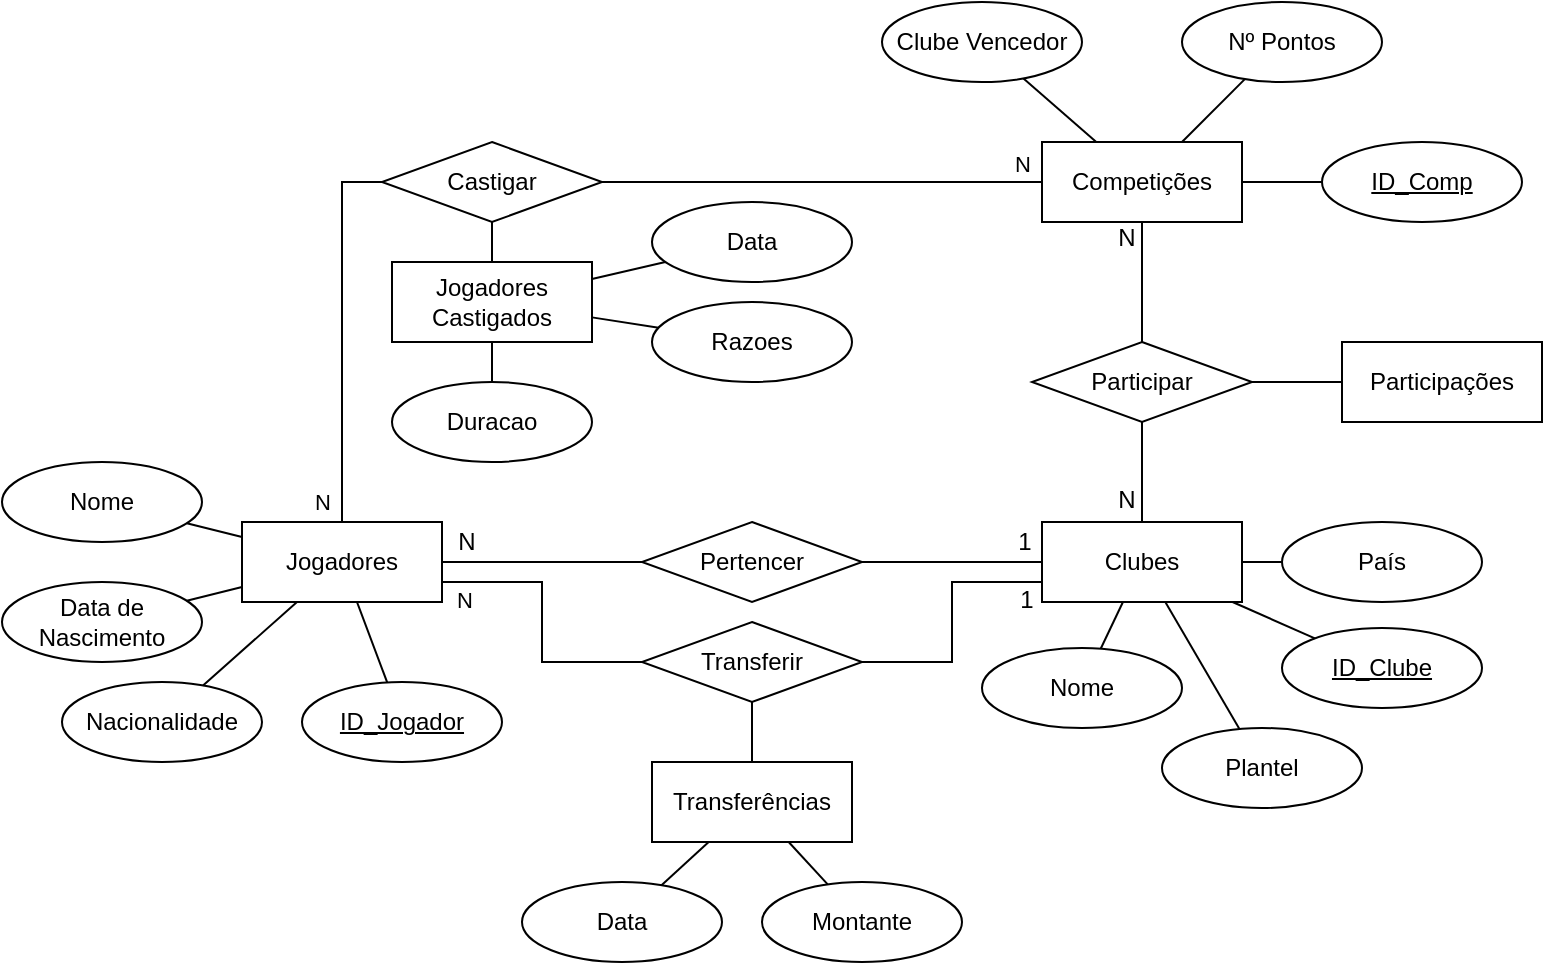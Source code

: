 <mxfile version="22.0.8" type="device">
  <diagram name="Página-1" id="7cqfdAetdacwU9-kaqMW">
    <mxGraphModel dx="863" dy="433" grid="1" gridSize="10" guides="1" tooltips="1" connect="1" arrows="1" fold="1" page="1" pageScale="1" pageWidth="1169" pageHeight="1654" math="0" shadow="0">
      <root>
        <mxCell id="0" />
        <mxCell id="1" parent="0" />
        <mxCell id="JekrtJ48zwwXgrh_yV4L-1" value="Jogadores" style="whiteSpace=wrap;html=1;align=center;" parent="1" vertex="1">
          <mxGeometry x="320" y="847" width="100" height="40" as="geometry" />
        </mxCell>
        <mxCell id="JekrtJ48zwwXgrh_yV4L-2" value="ID_Jogador" style="ellipse;whiteSpace=wrap;html=1;align=center;fontStyle=4;" parent="1" vertex="1">
          <mxGeometry x="350" y="927" width="100" height="40" as="geometry" />
        </mxCell>
        <mxCell id="JekrtJ48zwwXgrh_yV4L-3" value="Nome" style="ellipse;whiteSpace=wrap;html=1;align=center;" parent="1" vertex="1">
          <mxGeometry x="200" y="817" width="100" height="40" as="geometry" />
        </mxCell>
        <mxCell id="JekrtJ48zwwXgrh_yV4L-4" value="Data de Nascimento" style="ellipse;whiteSpace=wrap;html=1;align=center;" parent="1" vertex="1">
          <mxGeometry x="200" y="877" width="100" height="40" as="geometry" />
        </mxCell>
        <mxCell id="JekrtJ48zwwXgrh_yV4L-5" value="Nacionalidade" style="ellipse;whiteSpace=wrap;html=1;align=center;" parent="1" vertex="1">
          <mxGeometry x="230" y="927" width="100" height="40" as="geometry" />
        </mxCell>
        <mxCell id="JekrtJ48zwwXgrh_yV4L-6" value="" style="endArrow=none;html=1;rounded=0;" parent="1" source="JekrtJ48zwwXgrh_yV4L-1" target="JekrtJ48zwwXgrh_yV4L-5" edge="1">
          <mxGeometry relative="1" as="geometry">
            <mxPoint x="400" y="1067" as="sourcePoint" />
            <mxPoint x="560" y="1067" as="targetPoint" />
          </mxGeometry>
        </mxCell>
        <mxCell id="JekrtJ48zwwXgrh_yV4L-7" value="" style="endArrow=none;html=1;rounded=0;" parent="1" source="JekrtJ48zwwXgrh_yV4L-1" target="JekrtJ48zwwXgrh_yV4L-4" edge="1">
          <mxGeometry relative="1" as="geometry">
            <mxPoint x="280" y="1037" as="sourcePoint" />
            <mxPoint x="440" y="1037" as="targetPoint" />
          </mxGeometry>
        </mxCell>
        <mxCell id="JekrtJ48zwwXgrh_yV4L-8" value="" style="endArrow=none;html=1;rounded=0;" parent="1" source="JekrtJ48zwwXgrh_yV4L-1" target="JekrtJ48zwwXgrh_yV4L-3" edge="1">
          <mxGeometry relative="1" as="geometry">
            <mxPoint x="210" y="1027" as="sourcePoint" />
            <mxPoint x="370" y="1027" as="targetPoint" />
          </mxGeometry>
        </mxCell>
        <mxCell id="JekrtJ48zwwXgrh_yV4L-9" value="" style="endArrow=none;html=1;rounded=0;" parent="1" source="JekrtJ48zwwXgrh_yV4L-1" target="JekrtJ48zwwXgrh_yV4L-2" edge="1">
          <mxGeometry relative="1" as="geometry">
            <mxPoint x="290" y="1057" as="sourcePoint" />
            <mxPoint x="450" y="1057" as="targetPoint" />
          </mxGeometry>
        </mxCell>
        <mxCell id="JekrtJ48zwwXgrh_yV4L-11" value="Clubes" style="whiteSpace=wrap;html=1;align=center;" parent="1" vertex="1">
          <mxGeometry x="720" y="847" width="100" height="40" as="geometry" />
        </mxCell>
        <mxCell id="JekrtJ48zwwXgrh_yV4L-12" value="Nome" style="ellipse;whiteSpace=wrap;html=1;align=center;" parent="1" vertex="1">
          <mxGeometry x="690" y="910" width="100" height="40" as="geometry" />
        </mxCell>
        <mxCell id="JekrtJ48zwwXgrh_yV4L-13" value="" style="endArrow=none;html=1;rounded=0;" parent="1" source="JekrtJ48zwwXgrh_yV4L-11" target="JekrtJ48zwwXgrh_yV4L-12" edge="1">
          <mxGeometry relative="1" as="geometry">
            <mxPoint x="580" y="1027" as="sourcePoint" />
            <mxPoint x="740" y="1027" as="targetPoint" />
          </mxGeometry>
        </mxCell>
        <mxCell id="JekrtJ48zwwXgrh_yV4L-14" value="País" style="ellipse;whiteSpace=wrap;html=1;align=center;" parent="1" vertex="1">
          <mxGeometry x="840" y="847" width="100" height="40" as="geometry" />
        </mxCell>
        <mxCell id="JekrtJ48zwwXgrh_yV4L-15" value="" style="endArrow=none;html=1;rounded=0;" parent="1" source="JekrtJ48zwwXgrh_yV4L-11" target="JekrtJ48zwwXgrh_yV4L-14" edge="1">
          <mxGeometry relative="1" as="geometry">
            <mxPoint x="880" y="917" as="sourcePoint" />
            <mxPoint x="1040" y="917" as="targetPoint" />
          </mxGeometry>
        </mxCell>
        <mxCell id="JekrtJ48zwwXgrh_yV4L-19" style="edgeStyle=orthogonalEdgeStyle;rounded=0;orthogonalLoop=1;jettySize=auto;html=1;exitX=1;exitY=0.5;exitDx=0;exitDy=0;endArrow=none;endFill=0;" parent="1" source="JekrtJ48zwwXgrh_yV4L-17" target="JekrtJ48zwwXgrh_yV4L-11" edge="1">
          <mxGeometry relative="1" as="geometry" />
        </mxCell>
        <mxCell id="JekrtJ48zwwXgrh_yV4L-22" value="1" style="edgeLabel;html=1;align=center;verticalAlign=middle;resizable=0;points=[];fontSize=12;" parent="JekrtJ48zwwXgrh_yV4L-19" vertex="1" connectable="0">
          <mxGeometry x="0.803" y="2" relative="1" as="geometry">
            <mxPoint y="-8" as="offset" />
          </mxGeometry>
        </mxCell>
        <mxCell id="JekrtJ48zwwXgrh_yV4L-20" style="edgeStyle=orthogonalEdgeStyle;rounded=0;orthogonalLoop=1;jettySize=auto;html=1;exitX=0;exitY=0.5;exitDx=0;exitDy=0;endArrow=none;endFill=0;" parent="1" source="JekrtJ48zwwXgrh_yV4L-17" target="JekrtJ48zwwXgrh_yV4L-1" edge="1">
          <mxGeometry relative="1" as="geometry" />
        </mxCell>
        <mxCell id="JekrtJ48zwwXgrh_yV4L-21" value="N" style="edgeLabel;html=1;align=center;verticalAlign=middle;resizable=0;points=[];fontSize=12;" parent="JekrtJ48zwwXgrh_yV4L-20" vertex="1" connectable="0">
          <mxGeometry x="0.766" y="-1" relative="1" as="geometry">
            <mxPoint y="-9" as="offset" />
          </mxGeometry>
        </mxCell>
        <mxCell id="JekrtJ48zwwXgrh_yV4L-17" value="Pertencer" style="shape=rhombus;perimeter=rhombusPerimeter;whiteSpace=wrap;html=1;align=center;" parent="1" vertex="1">
          <mxGeometry x="520" y="847" width="110" height="40" as="geometry" />
        </mxCell>
        <mxCell id="YnMZ-eFA7nlCKppk3fTO-4" style="edgeStyle=orthogonalEdgeStyle;rounded=0;orthogonalLoop=1;jettySize=auto;html=1;exitX=1;exitY=0.5;exitDx=0;exitDy=0;entryX=0;entryY=0.75;entryDx=0;entryDy=0;endArrow=none;endFill=0;" parent="1" source="YnMZ-eFA7nlCKppk3fTO-3" target="JekrtJ48zwwXgrh_yV4L-11" edge="1">
          <mxGeometry relative="1" as="geometry" />
        </mxCell>
        <mxCell id="YnMZ-eFA7nlCKppk3fTO-7" value="1" style="edgeLabel;html=1;align=center;verticalAlign=middle;resizable=0;points=[];fontSize=12;" parent="YnMZ-eFA7nlCKppk3fTO-4" vertex="1" connectable="0">
          <mxGeometry x="0.884" relative="1" as="geometry">
            <mxPoint x="-1" y="9" as="offset" />
          </mxGeometry>
        </mxCell>
        <mxCell id="YnMZ-eFA7nlCKppk3fTO-5" style="edgeStyle=orthogonalEdgeStyle;rounded=0;orthogonalLoop=1;jettySize=auto;html=1;exitX=0;exitY=0.5;exitDx=0;exitDy=0;entryX=1;entryY=0.75;entryDx=0;entryDy=0;endArrow=none;endFill=0;" parent="1" source="YnMZ-eFA7nlCKppk3fTO-3" target="JekrtJ48zwwXgrh_yV4L-1" edge="1">
          <mxGeometry relative="1" as="geometry" />
        </mxCell>
        <mxCell id="YnMZ-eFA7nlCKppk3fTO-6" value="N" style="edgeLabel;html=1;align=center;verticalAlign=middle;resizable=0;points=[];" parent="YnMZ-eFA7nlCKppk3fTO-5" vertex="1" connectable="0">
          <mxGeometry x="0.806" y="-3" relative="1" as="geometry">
            <mxPoint x="-3" y="12" as="offset" />
          </mxGeometry>
        </mxCell>
        <mxCell id="YnMZ-eFA7nlCKppk3fTO-3" value="Transferir" style="shape=rhombus;perimeter=rhombusPerimeter;whiteSpace=wrap;html=1;align=center;" parent="1" vertex="1">
          <mxGeometry x="520" y="897" width="110" height="40" as="geometry" />
        </mxCell>
        <mxCell id="YnMZ-eFA7nlCKppk3fTO-9" value="Transferências" style="whiteSpace=wrap;html=1;align=center;" parent="1" vertex="1">
          <mxGeometry x="525" y="967" width="100" height="40" as="geometry" />
        </mxCell>
        <mxCell id="YnMZ-eFA7nlCKppk3fTO-10" value="" style="endArrow=none;html=1;rounded=0;exitX=0.5;exitY=1;exitDx=0;exitDy=0;" parent="1" source="YnMZ-eFA7nlCKppk3fTO-3" target="YnMZ-eFA7nlCKppk3fTO-9" edge="1">
          <mxGeometry relative="1" as="geometry">
            <mxPoint x="590" y="977" as="sourcePoint" />
            <mxPoint x="750" y="977" as="targetPoint" />
          </mxGeometry>
        </mxCell>
        <mxCell id="YnMZ-eFA7nlCKppk3fTO-11" value="Data" style="ellipse;whiteSpace=wrap;html=1;align=center;" parent="1" vertex="1">
          <mxGeometry x="460" y="1027" width="100" height="40" as="geometry" />
        </mxCell>
        <mxCell id="YnMZ-eFA7nlCKppk3fTO-12" value="Montante" style="ellipse;whiteSpace=wrap;html=1;align=center;" parent="1" vertex="1">
          <mxGeometry x="580" y="1027" width="100" height="40" as="geometry" />
        </mxCell>
        <mxCell id="YnMZ-eFA7nlCKppk3fTO-13" value="" style="endArrow=none;html=1;rounded=0;" parent="1" source="YnMZ-eFA7nlCKppk3fTO-11" target="YnMZ-eFA7nlCKppk3fTO-9" edge="1">
          <mxGeometry relative="1" as="geometry">
            <mxPoint x="370" y="1027" as="sourcePoint" />
            <mxPoint x="530" y="1027" as="targetPoint" />
          </mxGeometry>
        </mxCell>
        <mxCell id="YnMZ-eFA7nlCKppk3fTO-14" value="" style="endArrow=none;html=1;rounded=0;" parent="1" source="YnMZ-eFA7nlCKppk3fTO-12" target="YnMZ-eFA7nlCKppk3fTO-9" edge="1">
          <mxGeometry relative="1" as="geometry">
            <mxPoint x="220" y="1007" as="sourcePoint" />
            <mxPoint x="380" y="1007" as="targetPoint" />
          </mxGeometry>
        </mxCell>
        <mxCell id="YnMZ-eFA7nlCKppk3fTO-15" value="Participar" style="shape=rhombus;perimeter=rhombusPerimeter;whiteSpace=wrap;html=1;align=center;" parent="1" vertex="1">
          <mxGeometry x="715" y="757" width="110" height="40" as="geometry" />
        </mxCell>
        <mxCell id="YnMZ-eFA7nlCKppk3fTO-16" value="Competições" style="whiteSpace=wrap;html=1;align=center;" parent="1" vertex="1">
          <mxGeometry x="720" y="657" width="100" height="40" as="geometry" />
        </mxCell>
        <mxCell id="YnMZ-eFA7nlCKppk3fTO-17" style="edgeStyle=orthogonalEdgeStyle;rounded=0;orthogonalLoop=1;jettySize=auto;html=1;exitX=0.5;exitY=0;exitDx=0;exitDy=0;endArrow=none;endFill=0;" parent="1" source="YnMZ-eFA7nlCKppk3fTO-15" target="YnMZ-eFA7nlCKppk3fTO-16" edge="1">
          <mxGeometry relative="1" as="geometry">
            <mxPoint x="770" y="717" as="sourcePoint" />
            <mxPoint x="670" y="717" as="targetPoint" />
          </mxGeometry>
        </mxCell>
        <mxCell id="YnMZ-eFA7nlCKppk3fTO-18" value="N" style="edgeLabel;html=1;align=center;verticalAlign=middle;resizable=0;points=[];fontSize=12;" parent="YnMZ-eFA7nlCKppk3fTO-17" vertex="1" connectable="0">
          <mxGeometry x="0.766" y="-1" relative="1" as="geometry">
            <mxPoint x="-9" y="1" as="offset" />
          </mxGeometry>
        </mxCell>
        <mxCell id="YnMZ-eFA7nlCKppk3fTO-19" style="edgeStyle=orthogonalEdgeStyle;rounded=0;orthogonalLoop=1;jettySize=auto;html=1;exitX=0.5;exitY=1;exitDx=0;exitDy=0;endArrow=none;endFill=0;" parent="1" source="YnMZ-eFA7nlCKppk3fTO-15" target="JekrtJ48zwwXgrh_yV4L-11" edge="1">
          <mxGeometry relative="1" as="geometry">
            <mxPoint x="770" y="817" as="sourcePoint" />
            <mxPoint x="670" y="817" as="targetPoint" />
          </mxGeometry>
        </mxCell>
        <mxCell id="YnMZ-eFA7nlCKppk3fTO-20" value="N" style="edgeLabel;html=1;align=center;verticalAlign=middle;resizable=0;points=[];fontSize=12;" parent="YnMZ-eFA7nlCKppk3fTO-19" vertex="1" connectable="0">
          <mxGeometry x="0.766" y="-1" relative="1" as="geometry">
            <mxPoint x="-7" y="-5" as="offset" />
          </mxGeometry>
        </mxCell>
        <mxCell id="YnMZ-eFA7nlCKppk3fTO-23" value="Participações" style="whiteSpace=wrap;html=1;align=center;" parent="1" vertex="1">
          <mxGeometry x="870" y="757" width="100" height="40" as="geometry" />
        </mxCell>
        <mxCell id="YnMZ-eFA7nlCKppk3fTO-24" value="" style="endArrow=none;html=1;rounded=0;exitX=1;exitY=0.5;exitDx=0;exitDy=0;" parent="1" source="YnMZ-eFA7nlCKppk3fTO-15" target="YnMZ-eFA7nlCKppk3fTO-23" edge="1">
          <mxGeometry relative="1" as="geometry">
            <mxPoint x="450" y="727" as="sourcePoint" />
            <mxPoint x="610" y="727" as="targetPoint" />
          </mxGeometry>
        </mxCell>
        <mxCell id="YnMZ-eFA7nlCKppk3fTO-25" value="Clube Vencedor" style="ellipse;whiteSpace=wrap;html=1;align=center;" parent="1" vertex="1">
          <mxGeometry x="640" y="587" width="100" height="40" as="geometry" />
        </mxCell>
        <mxCell id="YnMZ-eFA7nlCKppk3fTO-26" value="Nº Pontos" style="ellipse;whiteSpace=wrap;html=1;align=center;" parent="1" vertex="1">
          <mxGeometry x="790" y="587" width="100" height="40" as="geometry" />
        </mxCell>
        <mxCell id="YnMZ-eFA7nlCKppk3fTO-27" value="" style="endArrow=none;html=1;rounded=0;" parent="1" source="YnMZ-eFA7nlCKppk3fTO-25" target="YnMZ-eFA7nlCKppk3fTO-16" edge="1">
          <mxGeometry relative="1" as="geometry">
            <mxPoint x="530" y="667" as="sourcePoint" />
            <mxPoint x="690" y="667" as="targetPoint" />
          </mxGeometry>
        </mxCell>
        <mxCell id="YnMZ-eFA7nlCKppk3fTO-28" value="" style="endArrow=none;html=1;rounded=0;" parent="1" source="YnMZ-eFA7nlCKppk3fTO-16" target="YnMZ-eFA7nlCKppk3fTO-26" edge="1">
          <mxGeometry relative="1" as="geometry">
            <mxPoint x="890" y="667" as="sourcePoint" />
            <mxPoint x="1050" y="667" as="targetPoint" />
          </mxGeometry>
        </mxCell>
        <mxCell id="YnMZ-eFA7nlCKppk3fTO-32" style="edgeStyle=orthogonalEdgeStyle;rounded=0;orthogonalLoop=1;jettySize=auto;html=1;exitX=1;exitY=0.5;exitDx=0;exitDy=0;endArrow=none;endFill=0;" parent="1" source="YnMZ-eFA7nlCKppk3fTO-31" target="YnMZ-eFA7nlCKppk3fTO-16" edge="1">
          <mxGeometry relative="1" as="geometry" />
        </mxCell>
        <mxCell id="YnMZ-eFA7nlCKppk3fTO-35" value="N" style="edgeLabel;html=1;align=center;verticalAlign=middle;resizable=0;points=[];" parent="YnMZ-eFA7nlCKppk3fTO-32" vertex="1" connectable="0">
          <mxGeometry x="0.911" y="1" relative="1" as="geometry">
            <mxPoint y="-8" as="offset" />
          </mxGeometry>
        </mxCell>
        <mxCell id="YnMZ-eFA7nlCKppk3fTO-33" style="edgeStyle=orthogonalEdgeStyle;rounded=0;orthogonalLoop=1;jettySize=auto;html=1;exitX=0;exitY=0.5;exitDx=0;exitDy=0;endArrow=none;endFill=0;" parent="1" source="YnMZ-eFA7nlCKppk3fTO-31" target="JekrtJ48zwwXgrh_yV4L-1" edge="1">
          <mxGeometry relative="1" as="geometry" />
        </mxCell>
        <mxCell id="YnMZ-eFA7nlCKppk3fTO-34" value="N" style="edgeLabel;html=1;align=center;verticalAlign=middle;resizable=0;points=[];" parent="YnMZ-eFA7nlCKppk3fTO-33" vertex="1" connectable="0">
          <mxGeometry x="0.915" relative="1" as="geometry">
            <mxPoint x="-10" y="-2" as="offset" />
          </mxGeometry>
        </mxCell>
        <mxCell id="YnMZ-eFA7nlCKppk3fTO-31" value="Castigar" style="shape=rhombus;perimeter=rhombusPerimeter;whiteSpace=wrap;html=1;align=center;" parent="1" vertex="1">
          <mxGeometry x="390" y="657" width="110" height="40" as="geometry" />
        </mxCell>
        <mxCell id="YnMZ-eFA7nlCKppk3fTO-36" value="Jogadores Castigados" style="whiteSpace=wrap;html=1;align=center;" parent="1" vertex="1">
          <mxGeometry x="395" y="717" width="100" height="40" as="geometry" />
        </mxCell>
        <mxCell id="YnMZ-eFA7nlCKppk3fTO-37" value="" style="endArrow=none;html=1;rounded=0;exitX=0.5;exitY=1;exitDx=0;exitDy=0;" parent="1" source="YnMZ-eFA7nlCKppk3fTO-31" target="YnMZ-eFA7nlCKppk3fTO-36" edge="1">
          <mxGeometry relative="1" as="geometry">
            <mxPoint x="430" y="737" as="sourcePoint" />
            <mxPoint x="590" y="737" as="targetPoint" />
          </mxGeometry>
        </mxCell>
        <mxCell id="YnMZ-eFA7nlCKppk3fTO-38" value="Data" style="ellipse;whiteSpace=wrap;html=1;align=center;" parent="1" vertex="1">
          <mxGeometry x="525" y="687" width="100" height="40" as="geometry" />
        </mxCell>
        <mxCell id="YnMZ-eFA7nlCKppk3fTO-39" value="Duracao" style="ellipse;whiteSpace=wrap;html=1;align=center;" parent="1" vertex="1">
          <mxGeometry x="395" y="777" width="100" height="40" as="geometry" />
        </mxCell>
        <mxCell id="YnMZ-eFA7nlCKppk3fTO-40" value="Razoes" style="ellipse;whiteSpace=wrap;html=1;align=center;" parent="1" vertex="1">
          <mxGeometry x="525" y="737" width="100" height="40" as="geometry" />
        </mxCell>
        <mxCell id="YnMZ-eFA7nlCKppk3fTO-41" value="" style="endArrow=none;html=1;rounded=0;" parent="1" source="YnMZ-eFA7nlCKppk3fTO-36" target="YnMZ-eFA7nlCKppk3fTO-40" edge="1">
          <mxGeometry relative="1" as="geometry">
            <mxPoint x="140" y="787" as="sourcePoint" />
            <mxPoint x="300" y="787" as="targetPoint" />
          </mxGeometry>
        </mxCell>
        <mxCell id="YnMZ-eFA7nlCKppk3fTO-42" value="" style="endArrow=none;html=1;rounded=0;" parent="1" source="YnMZ-eFA7nlCKppk3fTO-39" target="YnMZ-eFA7nlCKppk3fTO-36" edge="1">
          <mxGeometry relative="1" as="geometry">
            <mxPoint x="180" y="767" as="sourcePoint" />
            <mxPoint x="340" y="767" as="targetPoint" />
          </mxGeometry>
        </mxCell>
        <mxCell id="YnMZ-eFA7nlCKppk3fTO-43" value="" style="endArrow=none;html=1;rounded=0;" parent="1" source="YnMZ-eFA7nlCKppk3fTO-36" target="YnMZ-eFA7nlCKppk3fTO-38" edge="1">
          <mxGeometry relative="1" as="geometry">
            <mxPoint x="130" y="757" as="sourcePoint" />
            <mxPoint x="290" y="757" as="targetPoint" />
          </mxGeometry>
        </mxCell>
        <mxCell id="YnMZ-eFA7nlCKppk3fTO-44" value="ID_Clube" style="ellipse;whiteSpace=wrap;html=1;align=center;fontStyle=4;" parent="1" vertex="1">
          <mxGeometry x="840" y="900" width="100" height="40" as="geometry" />
        </mxCell>
        <mxCell id="YnMZ-eFA7nlCKppk3fTO-45" value="" style="endArrow=none;html=1;rounded=0;" parent="1" source="JekrtJ48zwwXgrh_yV4L-11" target="YnMZ-eFA7nlCKppk3fTO-44" edge="1">
          <mxGeometry relative="1" as="geometry">
            <mxPoint x="880" y="1060" as="sourcePoint" />
            <mxPoint x="1040" y="1060" as="targetPoint" />
          </mxGeometry>
        </mxCell>
        <mxCell id="yknXIdIt7HNkmw1G_p6g-14" value="Plantel" style="ellipse;whiteSpace=wrap;html=1;align=center;" vertex="1" parent="1">
          <mxGeometry x="780" y="950" width="100" height="40" as="geometry" />
        </mxCell>
        <mxCell id="yknXIdIt7HNkmw1G_p6g-15" value="" style="endArrow=none;html=1;rounded=0;" edge="1" parent="1" source="yknXIdIt7HNkmw1G_p6g-14" target="JekrtJ48zwwXgrh_yV4L-11">
          <mxGeometry relative="1" as="geometry">
            <mxPoint x="720" y="1050" as="sourcePoint" />
            <mxPoint x="880" y="1050" as="targetPoint" />
          </mxGeometry>
        </mxCell>
        <mxCell id="yknXIdIt7HNkmw1G_p6g-19" value="ID_Comp" style="ellipse;whiteSpace=wrap;html=1;align=center;fontStyle=4;" vertex="1" parent="1">
          <mxGeometry x="860" y="657" width="100" height="40" as="geometry" />
        </mxCell>
        <mxCell id="yknXIdIt7HNkmw1G_p6g-20" value="" style="endArrow=none;html=1;rounded=0;" edge="1" parent="1" source="YnMZ-eFA7nlCKppk3fTO-16" target="yknXIdIt7HNkmw1G_p6g-19">
          <mxGeometry relative="1" as="geometry">
            <mxPoint x="840" y="640" as="sourcePoint" />
            <mxPoint x="1000" y="640" as="targetPoint" />
          </mxGeometry>
        </mxCell>
      </root>
    </mxGraphModel>
  </diagram>
</mxfile>
